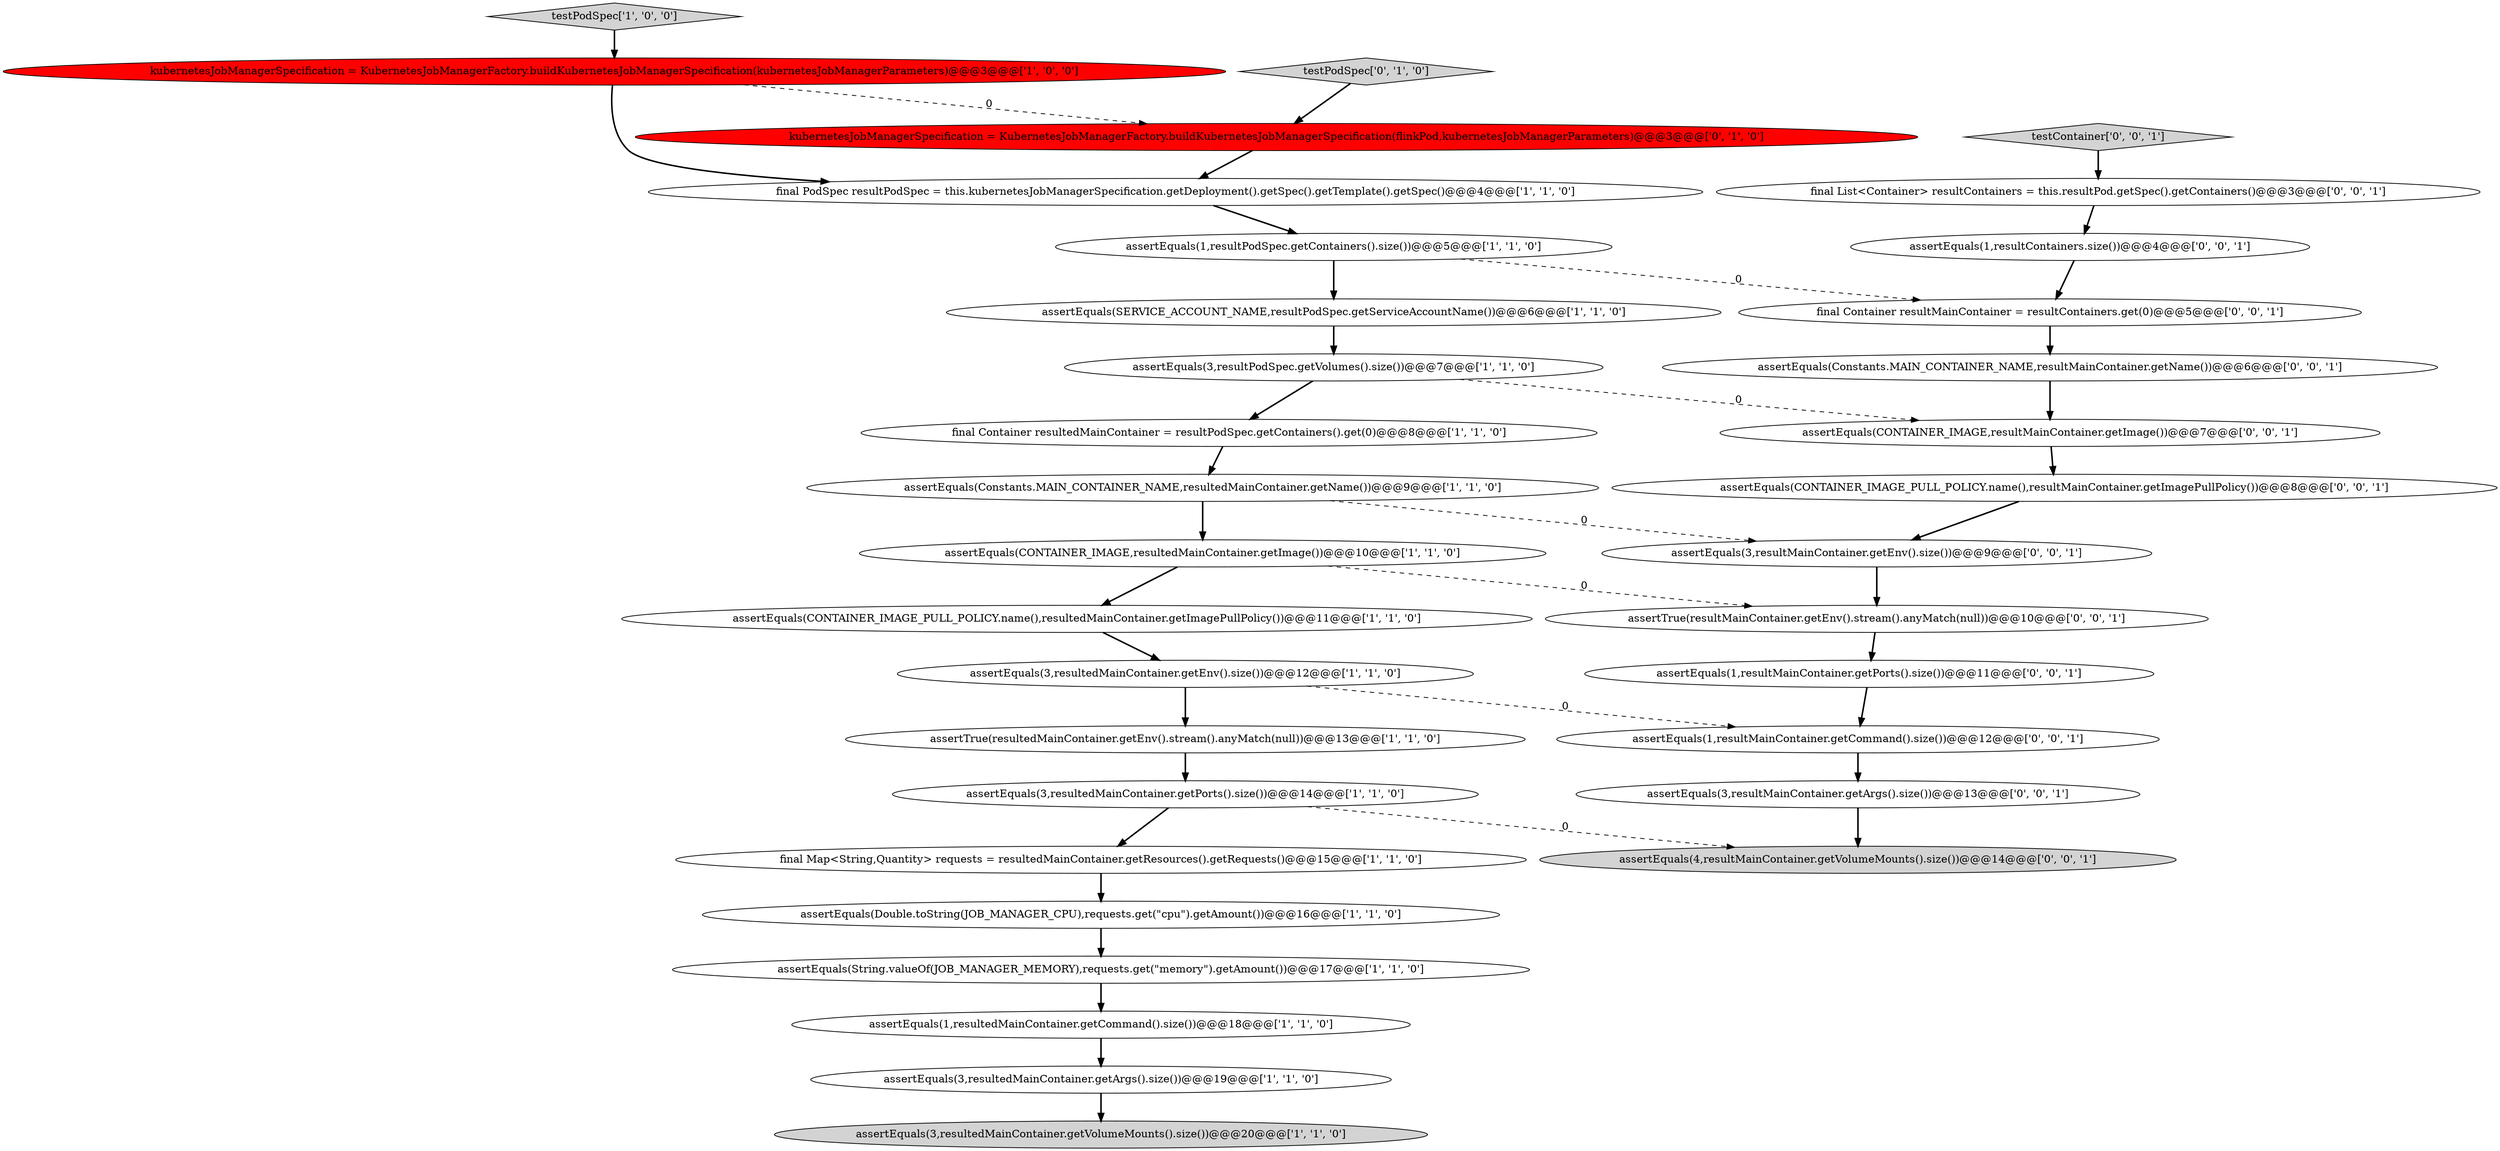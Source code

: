 digraph {
17 [style = filled, label = "assertEquals(Constants.MAIN_CONTAINER_NAME,resultedMainContainer.getName())@@@9@@@['1', '1', '0']", fillcolor = white, shape = ellipse image = "AAA0AAABBB1BBB"];
21 [style = filled, label = "assertEquals(CONTAINER_IMAGE_PULL_POLICY.name(),resultMainContainer.getImagePullPolicy())@@@8@@@['0', '0', '1']", fillcolor = white, shape = ellipse image = "AAA0AAABBB3BBB"];
2 [style = filled, label = "assertEquals(CONTAINER_IMAGE_PULL_POLICY.name(),resultedMainContainer.getImagePullPolicy())@@@11@@@['1', '1', '0']", fillcolor = white, shape = ellipse image = "AAA0AAABBB1BBB"];
28 [style = filled, label = "assertTrue(resultMainContainer.getEnv().stream().anyMatch(null))@@@10@@@['0', '0', '1']", fillcolor = white, shape = ellipse image = "AAA0AAABBB3BBB"];
31 [style = filled, label = "assertEquals(3,resultMainContainer.getEnv().size())@@@9@@@['0', '0', '1']", fillcolor = white, shape = ellipse image = "AAA0AAABBB3BBB"];
18 [style = filled, label = "final Map<String,Quantity> requests = resultedMainContainer.getResources().getRequests()@@@15@@@['1', '1', '0']", fillcolor = white, shape = ellipse image = "AAA0AAABBB1BBB"];
6 [style = filled, label = "final Container resultedMainContainer = resultPodSpec.getContainers().get(0)@@@8@@@['1', '1', '0']", fillcolor = white, shape = ellipse image = "AAA0AAABBB1BBB"];
8 [style = filled, label = "assertEquals(1,resultPodSpec.getContainers().size())@@@5@@@['1', '1', '0']", fillcolor = white, shape = ellipse image = "AAA0AAABBB1BBB"];
5 [style = filled, label = "kubernetesJobManagerSpecification = KubernetesJobManagerFactory.buildKubernetesJobManagerSpecification(kubernetesJobManagerParameters)@@@3@@@['1', '0', '0']", fillcolor = red, shape = ellipse image = "AAA1AAABBB1BBB"];
24 [style = filled, label = "assertEquals(1,resultContainers.size())@@@4@@@['0', '0', '1']", fillcolor = white, shape = ellipse image = "AAA0AAABBB3BBB"];
9 [style = filled, label = "testPodSpec['1', '0', '0']", fillcolor = lightgray, shape = diamond image = "AAA0AAABBB1BBB"];
1 [style = filled, label = "assertEquals(Double.toString(JOB_MANAGER_CPU),requests.get(\"cpu\").getAmount())@@@16@@@['1', '1', '0']", fillcolor = white, shape = ellipse image = "AAA0AAABBB1BBB"];
19 [style = filled, label = "kubernetesJobManagerSpecification = KubernetesJobManagerFactory.buildKubernetesJobManagerSpecification(flinkPod,kubernetesJobManagerParameters)@@@3@@@['0', '1', '0']", fillcolor = red, shape = ellipse image = "AAA1AAABBB2BBB"];
12 [style = filled, label = "assertTrue(resultedMainContainer.getEnv().stream().anyMatch(null))@@@13@@@['1', '1', '0']", fillcolor = white, shape = ellipse image = "AAA0AAABBB1BBB"];
33 [style = filled, label = "assertEquals(CONTAINER_IMAGE,resultMainContainer.getImage())@@@7@@@['0', '0', '1']", fillcolor = white, shape = ellipse image = "AAA0AAABBB3BBB"];
13 [style = filled, label = "assertEquals(SERVICE_ACCOUNT_NAME,resultPodSpec.getServiceAccountName())@@@6@@@['1', '1', '0']", fillcolor = white, shape = ellipse image = "AAA0AAABBB1BBB"];
29 [style = filled, label = "testContainer['0', '0', '1']", fillcolor = lightgray, shape = diamond image = "AAA0AAABBB3BBB"];
16 [style = filled, label = "final PodSpec resultPodSpec = this.kubernetesJobManagerSpecification.getDeployment().getSpec().getTemplate().getSpec()@@@4@@@['1', '1', '0']", fillcolor = white, shape = ellipse image = "AAA0AAABBB1BBB"];
30 [style = filled, label = "assertEquals(Constants.MAIN_CONTAINER_NAME,resultMainContainer.getName())@@@6@@@['0', '0', '1']", fillcolor = white, shape = ellipse image = "AAA0AAABBB3BBB"];
25 [style = filled, label = "assertEquals(1,resultMainContainer.getCommand().size())@@@12@@@['0', '0', '1']", fillcolor = white, shape = ellipse image = "AAA0AAABBB3BBB"];
4 [style = filled, label = "assertEquals(CONTAINER_IMAGE,resultedMainContainer.getImage())@@@10@@@['1', '1', '0']", fillcolor = white, shape = ellipse image = "AAA0AAABBB1BBB"];
15 [style = filled, label = "assertEquals(3,resultedMainContainer.getArgs().size())@@@19@@@['1', '1', '0']", fillcolor = white, shape = ellipse image = "AAA0AAABBB1BBB"];
10 [style = filled, label = "assertEquals(3,resultPodSpec.getVolumes().size())@@@7@@@['1', '1', '0']", fillcolor = white, shape = ellipse image = "AAA0AAABBB1BBB"];
7 [style = filled, label = "assertEquals(1,resultedMainContainer.getCommand().size())@@@18@@@['1', '1', '0']", fillcolor = white, shape = ellipse image = "AAA0AAABBB1BBB"];
0 [style = filled, label = "assertEquals(3,resultedMainContainer.getEnv().size())@@@12@@@['1', '1', '0']", fillcolor = white, shape = ellipse image = "AAA0AAABBB1BBB"];
23 [style = filled, label = "assertEquals(3,resultMainContainer.getArgs().size())@@@13@@@['0', '0', '1']", fillcolor = white, shape = ellipse image = "AAA0AAABBB3BBB"];
3 [style = filled, label = "assertEquals(3,resultedMainContainer.getVolumeMounts().size())@@@20@@@['1', '1', '0']", fillcolor = lightgray, shape = ellipse image = "AAA0AAABBB1BBB"];
22 [style = filled, label = "final List<Container> resultContainers = this.resultPod.getSpec().getContainers()@@@3@@@['0', '0', '1']", fillcolor = white, shape = ellipse image = "AAA0AAABBB3BBB"];
20 [style = filled, label = "testPodSpec['0', '1', '0']", fillcolor = lightgray, shape = diamond image = "AAA0AAABBB2BBB"];
26 [style = filled, label = "assertEquals(4,resultMainContainer.getVolumeMounts().size())@@@14@@@['0', '0', '1']", fillcolor = lightgray, shape = ellipse image = "AAA0AAABBB3BBB"];
11 [style = filled, label = "assertEquals(String.valueOf(JOB_MANAGER_MEMORY),requests.get(\"memory\").getAmount())@@@17@@@['1', '1', '0']", fillcolor = white, shape = ellipse image = "AAA0AAABBB1BBB"];
32 [style = filled, label = "final Container resultMainContainer = resultContainers.get(0)@@@5@@@['0', '0', '1']", fillcolor = white, shape = ellipse image = "AAA0AAABBB3BBB"];
27 [style = filled, label = "assertEquals(1,resultMainContainer.getPorts().size())@@@11@@@['0', '0', '1']", fillcolor = white, shape = ellipse image = "AAA0AAABBB3BBB"];
14 [style = filled, label = "assertEquals(3,resultedMainContainer.getPorts().size())@@@14@@@['1', '1', '0']", fillcolor = white, shape = ellipse image = "AAA0AAABBB1BBB"];
6->17 [style = bold, label=""];
13->10 [style = bold, label=""];
30->33 [style = bold, label=""];
16->8 [style = bold, label=""];
25->23 [style = bold, label=""];
0->12 [style = bold, label=""];
24->32 [style = bold, label=""];
23->26 [style = bold, label=""];
8->32 [style = dashed, label="0"];
10->33 [style = dashed, label="0"];
4->2 [style = bold, label=""];
15->3 [style = bold, label=""];
32->30 [style = bold, label=""];
17->31 [style = dashed, label="0"];
10->6 [style = bold, label=""];
14->26 [style = dashed, label="0"];
1->11 [style = bold, label=""];
19->16 [style = bold, label=""];
4->28 [style = dashed, label="0"];
5->16 [style = bold, label=""];
2->0 [style = bold, label=""];
21->31 [style = bold, label=""];
0->25 [style = dashed, label="0"];
18->1 [style = bold, label=""];
12->14 [style = bold, label=""];
9->5 [style = bold, label=""];
7->15 [style = bold, label=""];
14->18 [style = bold, label=""];
31->28 [style = bold, label=""];
22->24 [style = bold, label=""];
28->27 [style = bold, label=""];
29->22 [style = bold, label=""];
33->21 [style = bold, label=""];
20->19 [style = bold, label=""];
5->19 [style = dashed, label="0"];
27->25 [style = bold, label=""];
17->4 [style = bold, label=""];
11->7 [style = bold, label=""];
8->13 [style = bold, label=""];
}
